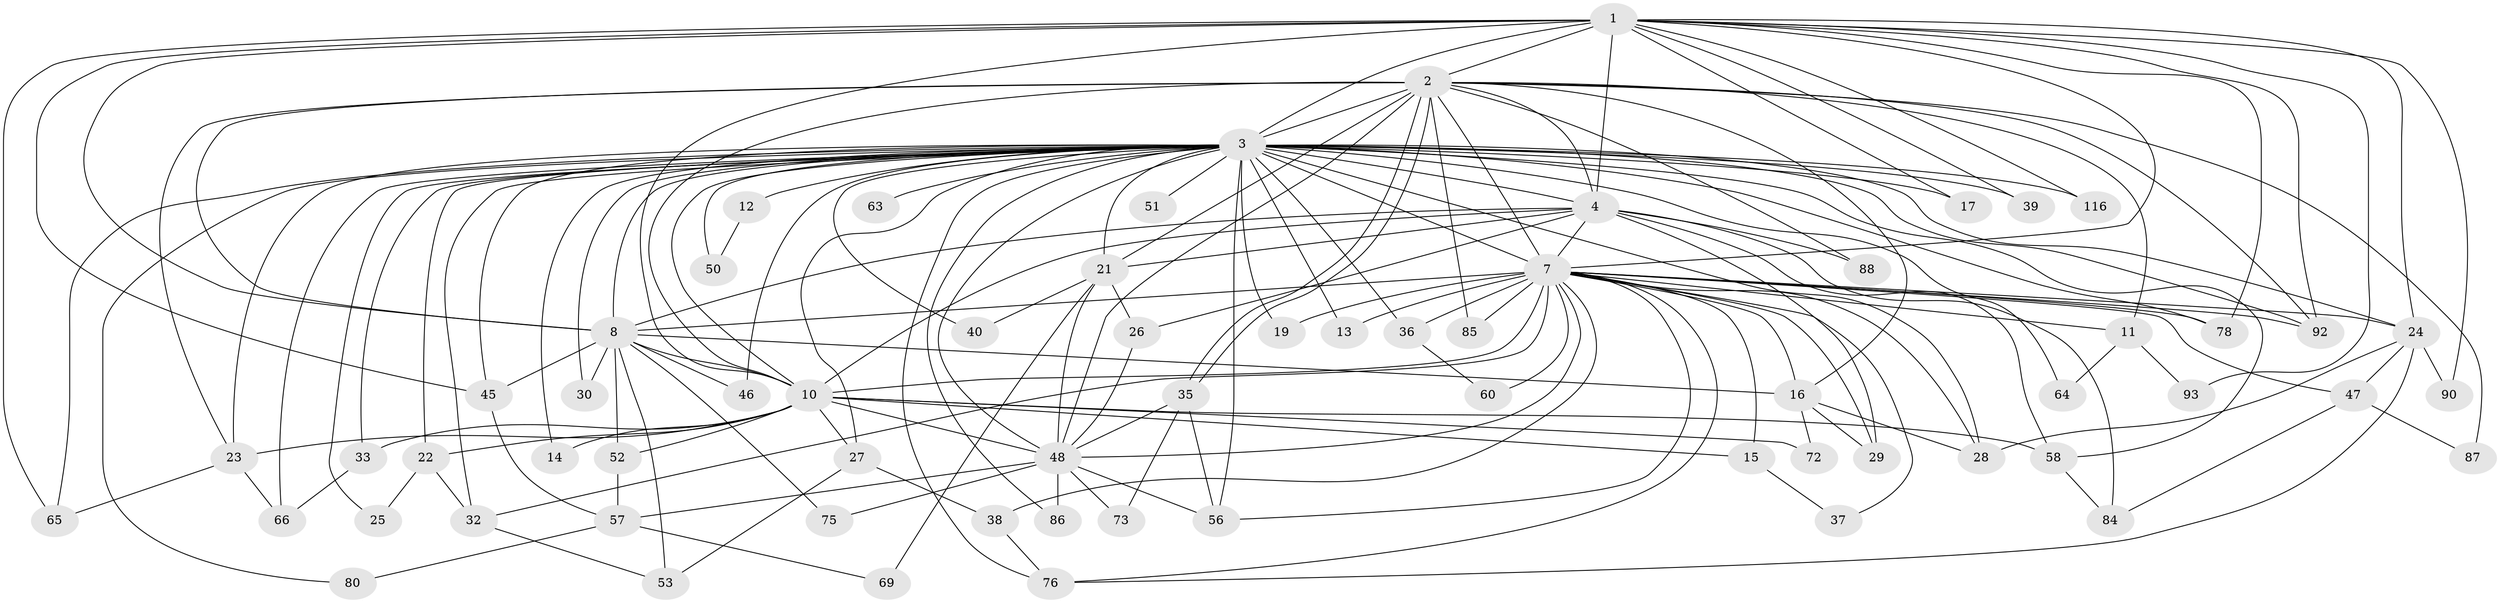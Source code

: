 // original degree distribution, {21: 0.007692307692307693, 24: 0.015384615384615385, 37: 0.007692307692307693, 17: 0.007692307692307693, 20: 0.023076923076923078, 32: 0.007692307692307693, 16: 0.007692307692307693, 5: 0.046153846153846156, 3: 0.2230769230769231, 2: 0.5307692307692308, 6: 0.046153846153846156, 7: 0.007692307692307693, 4: 0.06153846153846154, 9: 0.007692307692307693}
// Generated by graph-tools (version 1.1) at 2025/13/03/09/25 04:13:47]
// undirected, 65 vertices, 161 edges
graph export_dot {
graph [start="1"]
  node [color=gray90,style=filled];
  1;
  2 [super="+94+71+68+128+61+34"];
  3 [super="+41+54+5+44+55+6+117+120+121+129+127+107+81+18+43"];
  4 [super="+95"];
  7 [super="+9"];
  8 [super="+74"];
  10;
  11;
  12;
  13;
  14;
  15;
  16;
  17;
  19;
  21 [super="+82"];
  22 [super="+42"];
  23;
  24 [super="+31+103+91"];
  25;
  26;
  27 [super="+108"];
  28 [super="+83+102"];
  29 [super="+100"];
  30;
  32;
  33;
  35;
  36;
  37;
  38;
  39;
  40;
  45 [super="+111"];
  46 [super="+113"];
  47 [super="+98"];
  48 [super="+125+62+49"];
  50;
  51;
  52;
  53 [super="+105"];
  56 [super="+59+79"];
  57;
  58 [super="+104"];
  60;
  63;
  64;
  65 [super="+96"];
  66;
  69;
  72;
  73;
  75;
  76 [super="+106+89"];
  78 [super="+114"];
  80;
  84 [super="+118"];
  85;
  86;
  87;
  88;
  90;
  92 [super="+99"];
  93;
  116 [super="+123"];
  1 -- 2;
  1 -- 3 [weight=5];
  1 -- 4;
  1 -- 7 [weight=2];
  1 -- 8;
  1 -- 10;
  1 -- 17;
  1 -- 24;
  1 -- 39;
  1 -- 45;
  1 -- 90;
  1 -- 92;
  1 -- 93;
  1 -- 116;
  1 -- 78;
  1 -- 65;
  2 -- 3 [weight=6];
  2 -- 4;
  2 -- 7 [weight=4];
  2 -- 8;
  2 -- 10;
  2 -- 11 [weight=2];
  2 -- 35;
  2 -- 35;
  2 -- 85;
  2 -- 87;
  2 -- 88;
  2 -- 16;
  2 -- 23;
  2 -- 92;
  2 -- 48;
  2 -- 21;
  3 -- 4 [weight=5];
  3 -- 7 [weight=11];
  3 -- 8 [weight=4];
  3 -- 10 [weight=4];
  3 -- 12 [weight=2];
  3 -- 14;
  3 -- 22;
  3 -- 36 [weight=2];
  3 -- 45;
  3 -- 51 [weight=2];
  3 -- 63 [weight=2];
  3 -- 64;
  3 -- 65;
  3 -- 76;
  3 -- 80;
  3 -- 116 [weight=2];
  3 -- 24;
  3 -- 56;
  3 -- 66;
  3 -- 19;
  3 -- 86;
  3 -- 27 [weight=3];
  3 -- 92;
  3 -- 30;
  3 -- 33;
  3 -- 46 [weight=2];
  3 -- 48 [weight=2];
  3 -- 32 [weight=2];
  3 -- 13;
  3 -- 78 [weight=2];
  3 -- 17;
  3 -- 21 [weight=2];
  3 -- 23 [weight=2];
  3 -- 25;
  3 -- 28 [weight=2];
  3 -- 39;
  3 -- 40;
  3 -- 50;
  3 -- 58;
  4 -- 7 [weight=2];
  4 -- 8;
  4 -- 10;
  4 -- 21;
  4 -- 26;
  4 -- 29;
  4 -- 58;
  4 -- 84;
  4 -- 88;
  7 -- 8 [weight=2];
  7 -- 10 [weight=2];
  7 -- 15;
  7 -- 16;
  7 -- 24;
  7 -- 32;
  7 -- 37;
  7 -- 56;
  7 -- 60;
  7 -- 92;
  7 -- 47 [weight=3];
  7 -- 11;
  7 -- 13;
  7 -- 78;
  7 -- 19;
  7 -- 85;
  7 -- 28;
  7 -- 29;
  7 -- 36;
  7 -- 38;
  7 -- 48;
  7 -- 76;
  8 -- 10;
  8 -- 16;
  8 -- 30;
  8 -- 52;
  8 -- 75;
  8 -- 46;
  8 -- 53;
  8 -- 45;
  10 -- 14;
  10 -- 15;
  10 -- 22;
  10 -- 23;
  10 -- 33;
  10 -- 52;
  10 -- 58;
  10 -- 72;
  10 -- 48;
  10 -- 27;
  11 -- 64;
  11 -- 93;
  12 -- 50;
  15 -- 37;
  16 -- 28;
  16 -- 72;
  16 -- 29;
  21 -- 26;
  21 -- 40;
  21 -- 48;
  21 -- 69;
  22 -- 25;
  22 -- 32;
  23 -- 65;
  23 -- 66;
  24 -- 90;
  24 -- 28;
  24 -- 47;
  24 -- 76;
  26 -- 48;
  27 -- 38;
  27 -- 53;
  32 -- 53;
  33 -- 66;
  35 -- 56;
  35 -- 73;
  35 -- 48;
  36 -- 60;
  38 -- 76;
  45 -- 57;
  47 -- 84;
  47 -- 87;
  48 -- 57;
  48 -- 75;
  48 -- 86;
  48 -- 56;
  48 -- 73;
  52 -- 57;
  57 -- 69;
  57 -- 80;
  58 -- 84;
}
